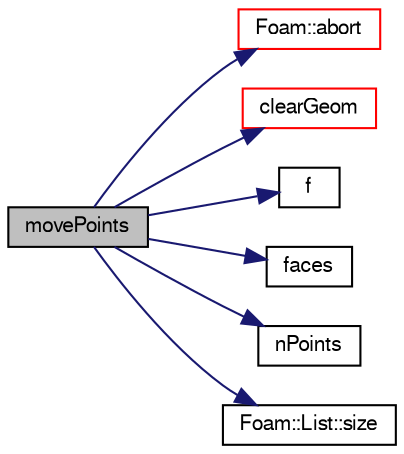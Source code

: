 digraph "movePoints"
{
  bgcolor="transparent";
  edge [fontname="FreeSans",fontsize="10",labelfontname="FreeSans",labelfontsize="10"];
  node [fontname="FreeSans",fontsize="10",shape=record];
  rankdir="LR";
  Node43896 [label="movePoints",height=0.2,width=0.4,color="black", fillcolor="grey75", style="filled", fontcolor="black"];
  Node43896 -> Node43897 [color="midnightblue",fontsize="10",style="solid",fontname="FreeSans"];
  Node43897 [label="Foam::abort",height=0.2,width=0.4,color="red",URL="$a21124.html#a447107a607d03e417307c203fa5fb44b"];
  Node43896 -> Node43940 [color="midnightblue",fontsize="10",style="solid",fontname="FreeSans"];
  Node43940 [label="clearGeom",height=0.2,width=0.4,color="red",URL="$a27530.html#a499a7f858dc495c47b618e168fec6372",tooltip="Clear geometry. "];
  Node43896 -> Node43942 [color="midnightblue",fontsize="10",style="solid",fontname="FreeSans"];
  Node43942 [label="f",height=0.2,width=0.4,color="black",URL="$a17900.html#a888be93833ac7a23170555c69c690288"];
  Node43896 -> Node43943 [color="midnightblue",fontsize="10",style="solid",fontname="FreeSans"];
  Node43943 [label="faces",height=0.2,width=0.4,color="black",URL="$a27530.html#a3669b3b29537f3a55bbd2ffa8c749f41",tooltip="Return faces. "];
  Node43896 -> Node43944 [color="midnightblue",fontsize="10",style="solid",fontname="FreeSans"];
  Node43944 [label="nPoints",height=0.2,width=0.4,color="black",URL="$a27530.html#a1c886a784a597459dbf2d9470798e9dd"];
  Node43896 -> Node43945 [color="midnightblue",fontsize="10",style="solid",fontname="FreeSans"];
  Node43945 [label="Foam::List::size",height=0.2,width=0.4,color="black",URL="$a25694.html#a8a5f6fa29bd4b500caf186f60245b384",tooltip="Override size to be inconsistent with allocated storage. "];
}
